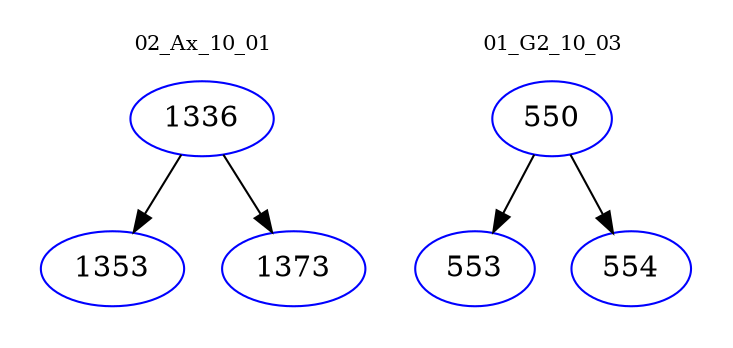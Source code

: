 digraph{
subgraph cluster_0 {
color = white
label = "02_Ax_10_01";
fontsize=10;
T0_1336 [label="1336", color="blue"]
T0_1336 -> T0_1353 [color="black"]
T0_1353 [label="1353", color="blue"]
T0_1336 -> T0_1373 [color="black"]
T0_1373 [label="1373", color="blue"]
}
subgraph cluster_1 {
color = white
label = "01_G2_10_03";
fontsize=10;
T1_550 [label="550", color="blue"]
T1_550 -> T1_553 [color="black"]
T1_553 [label="553", color="blue"]
T1_550 -> T1_554 [color="black"]
T1_554 [label="554", color="blue"]
}
}
